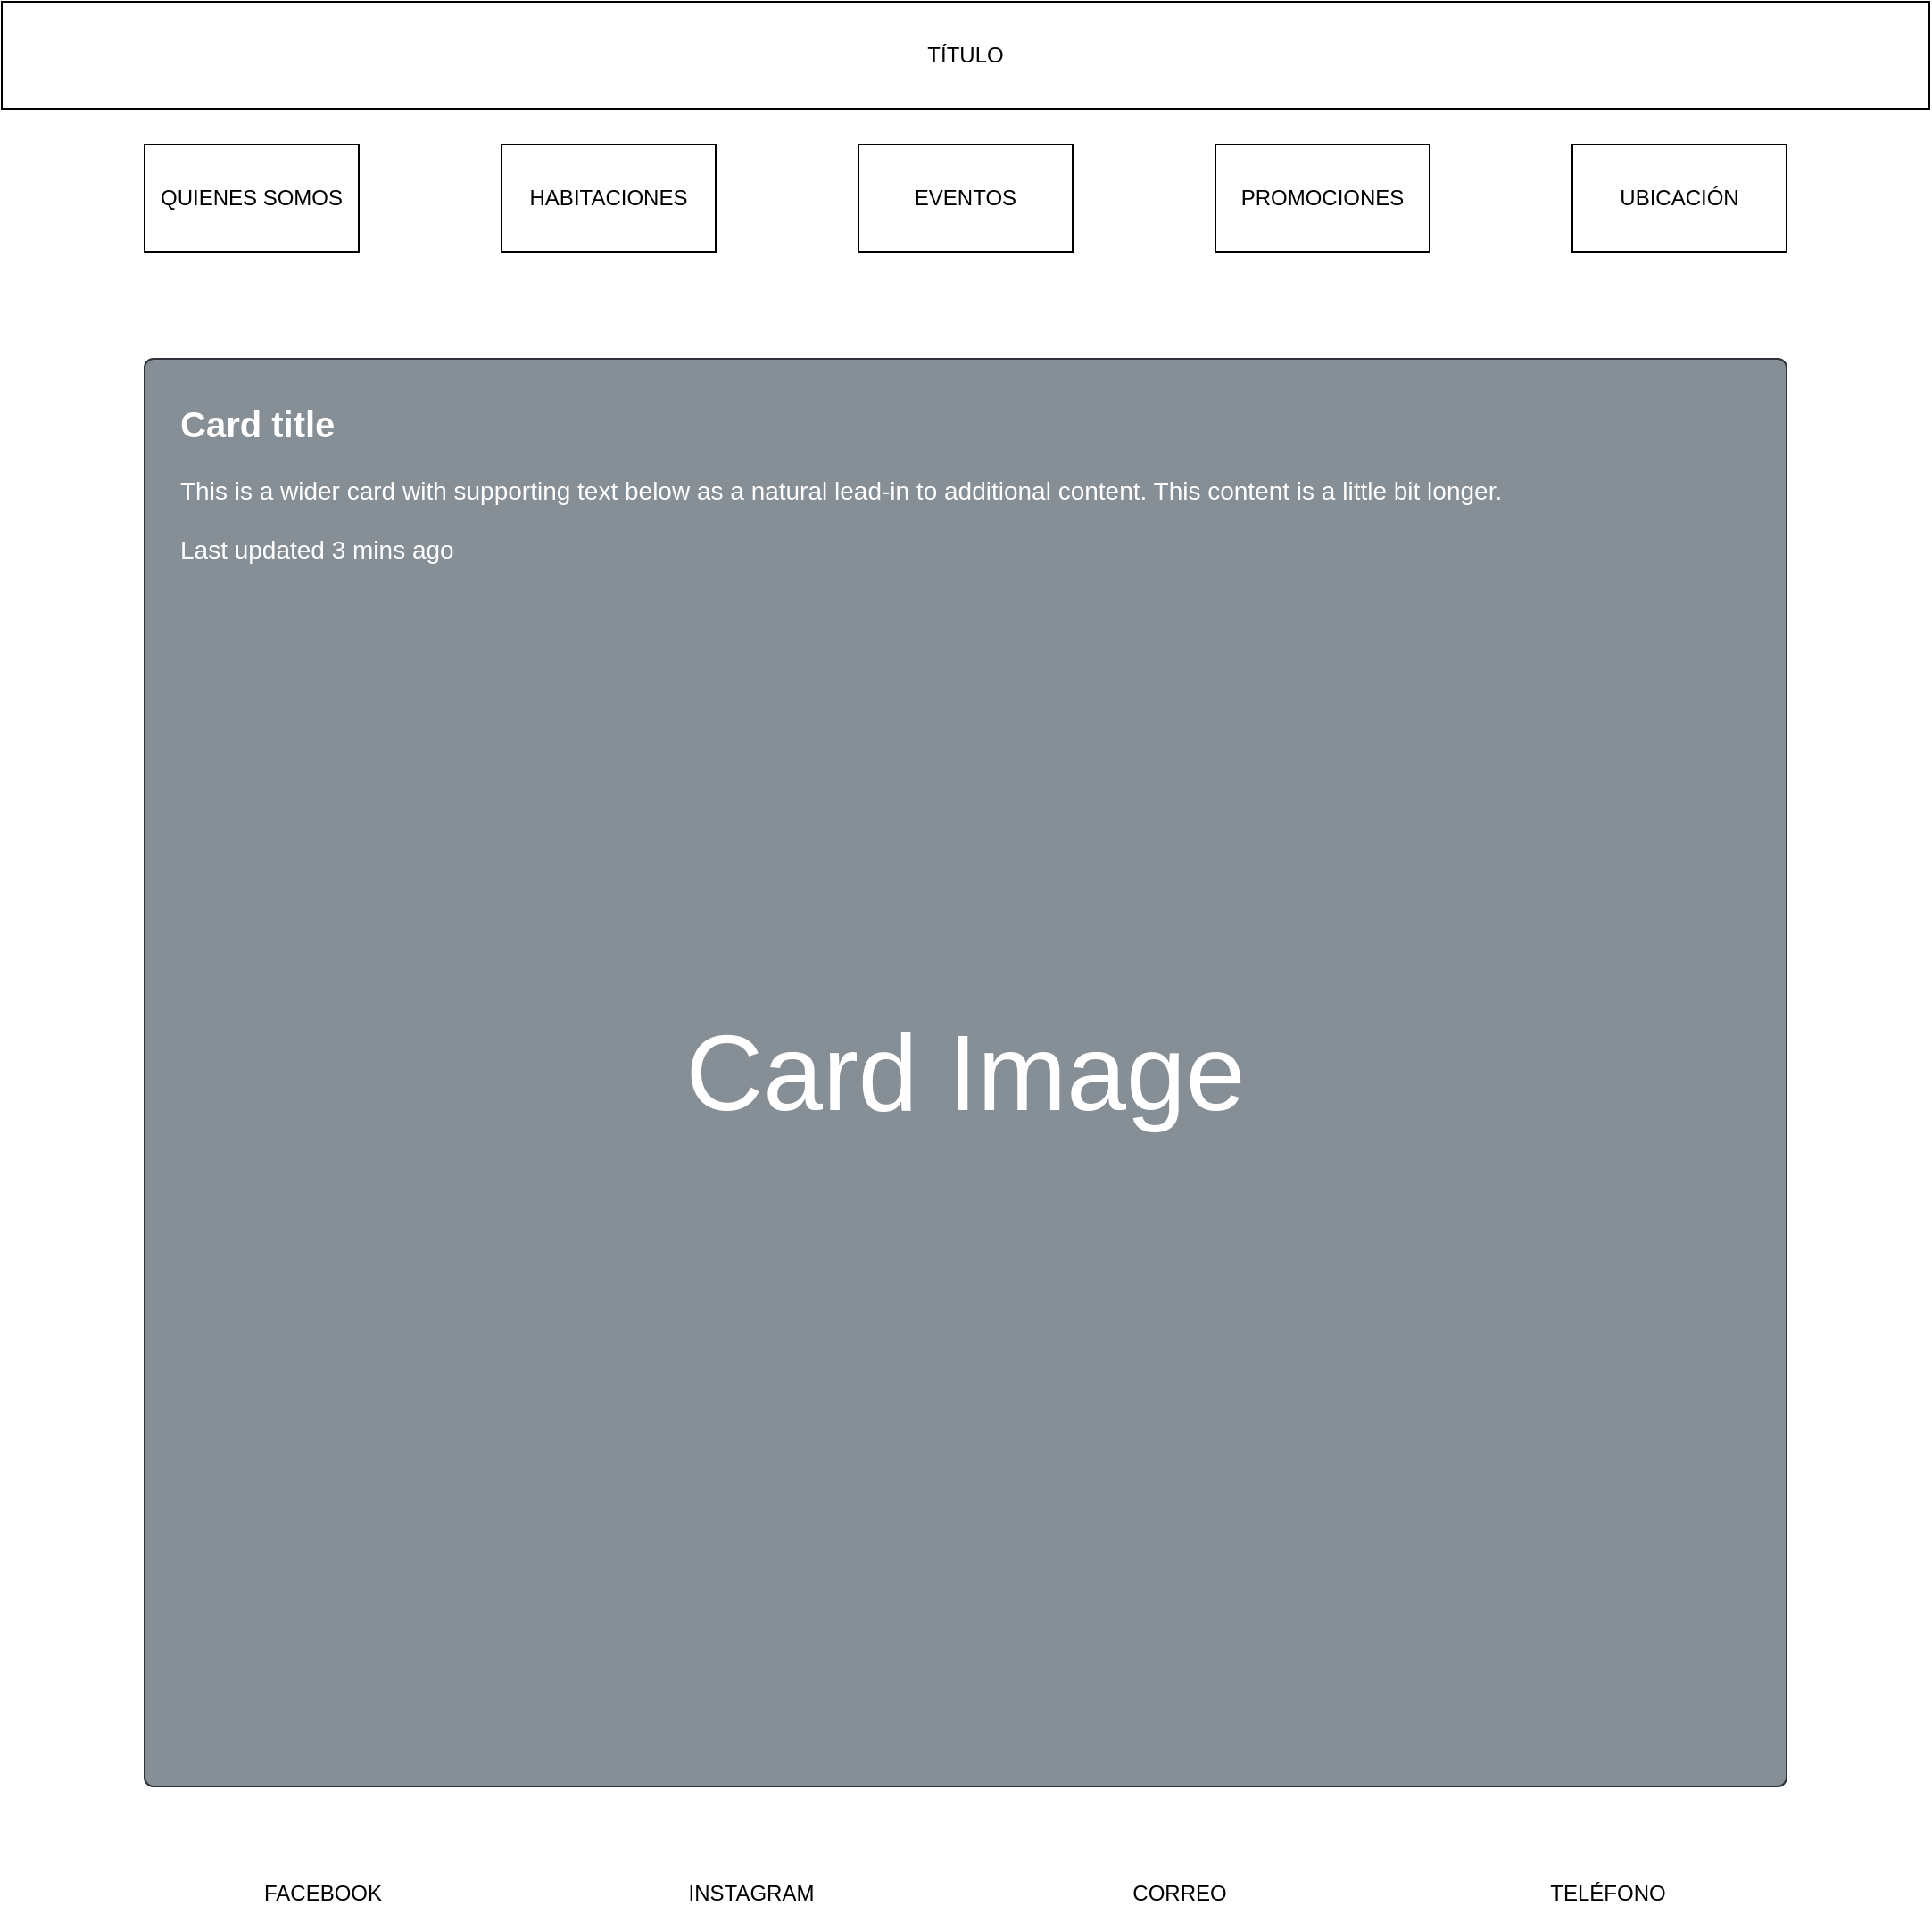 <mxfile version="14.5.1" type="github" pages="5">
  <diagram name="INDEX" id="c9db0220-8083-56f3-ca83-edcdcd058819">
    <mxGraphModel dx="1422" dy="766" grid="1" gridSize="10" guides="1" tooltips="1" connect="1" arrows="0" fold="1" page="1" pageScale="1.5" pageWidth="826" pageHeight="1169" background="#ffffff" math="0" shadow="0">
      <root>
        <mxCell id="0" style=";html=1;" />
        <mxCell id="1" style=";html=1;" parent="0" />
        <mxCell id="bcL_DF850uP_6J2z_odr-8" value="TÍTULO" style="whiteSpace=wrap;html=1;" vertex="1" parent="1">
          <mxGeometry x="80" y="40" width="1080" height="60" as="geometry" />
        </mxCell>
        <mxCell id="bcL_DF850uP_6J2z_odr-9" value="HABITACIONES" style="whiteSpace=wrap;html=1;" vertex="1" parent="1">
          <mxGeometry x="360" y="120" width="120" height="60" as="geometry" />
        </mxCell>
        <mxCell id="bcL_DF850uP_6J2z_odr-10" value="EVENTOS" style="whiteSpace=wrap;html=1;" vertex="1" parent="1">
          <mxGeometry x="560" y="120" width="120" height="60" as="geometry" />
        </mxCell>
        <mxCell id="bcL_DF850uP_6J2z_odr-11" value="QUIENES SOMOS" style="whiteSpace=wrap;html=1;" vertex="1" parent="1">
          <mxGeometry x="160" y="120" width="120" height="60" as="geometry" />
        </mxCell>
        <mxCell id="bcL_DF850uP_6J2z_odr-12" value="UBICACIÓN" style="whiteSpace=wrap;html=1;" vertex="1" parent="1">
          <mxGeometry x="960" y="120" width="120" height="60" as="geometry" />
        </mxCell>
        <mxCell id="bcL_DF850uP_6J2z_odr-13" value="PROMOCIONES" style="whiteSpace=wrap;html=1;" vertex="1" parent="1">
          <mxGeometry x="760" y="120" width="120" height="60" as="geometry" />
        </mxCell>
        <mxCell id="a_5siFib3OdO7E0eQlxP-4" value="Card Image" style="html=1;shadow=0;dashed=0;shape=mxgraph.bootstrap.rrect;rSize=5;strokeColor=#2D3338;html=1;whiteSpace=wrap;fillColor=#868E96;fontColor=#ffffff;verticalAlign=middle;align=center;spacing=20;fontSize=60;" vertex="1" parent="1">
          <mxGeometry x="160" y="240" width="920" height="800" as="geometry" />
        </mxCell>
        <mxCell id="a_5siFib3OdO7E0eQlxP-5" value="&lt;b&gt;&lt;font style=&quot;font-size: 20px&quot;&gt;Card title&lt;/font&gt;&lt;/b&gt;&lt;br&gt;&lt;br&gt;This is a wider card with supporting text below as a natural lead-in to additional content. This content is a little bit longer.&lt;br&gt;&lt;br&gt;Last updated 3 mins ago" style="fillColor=none;strokeColor=none;fontColor=#ffffff;html=1;verticalAlign=top;align=left;spacing=20;fontSize=14;" vertex="1" parent="a_5siFib3OdO7E0eQlxP-4">
          <mxGeometry width="800" height="120" relative="1" as="geometry" />
        </mxCell>
        <mxCell id="a_5siFib3OdO7E0eQlxP-6" value="FACEBOOK" style="text;html=1;strokeColor=none;fillColor=none;align=center;verticalAlign=middle;whiteSpace=wrap;" vertex="1" parent="1">
          <mxGeometry x="160" y="1080" width="200" height="40" as="geometry" />
        </mxCell>
        <mxCell id="a_5siFib3OdO7E0eQlxP-7" value="INSTAGRAM" style="text;html=1;strokeColor=none;fillColor=none;align=center;verticalAlign=middle;whiteSpace=wrap;" vertex="1" parent="1">
          <mxGeometry x="400" y="1080" width="200" height="40" as="geometry" />
        </mxCell>
        <mxCell id="a_5siFib3OdO7E0eQlxP-8" value="CORREO" style="text;html=1;strokeColor=none;fillColor=none;align=center;verticalAlign=middle;whiteSpace=wrap;" vertex="1" parent="1">
          <mxGeometry x="640" y="1080" width="200" height="40" as="geometry" />
        </mxCell>
        <mxCell id="a_5siFib3OdO7E0eQlxP-9" value="TELÉFONO" style="text;html=1;strokeColor=none;fillColor=none;align=center;verticalAlign=middle;whiteSpace=wrap;" vertex="1" parent="1">
          <mxGeometry x="880" y="1080" width="200" height="40" as="geometry" />
        </mxCell>
      </root>
    </mxGraphModel>
  </diagram>
  <diagram name="HABITACIONES" id="OTDEvTmL8tKm7rzvGiMI">
    <mxGraphModel dx="1422" dy="766" grid="1" gridSize="10" guides="1" tooltips="1" connect="1" arrows="0" fold="1" page="1" pageScale="1.5" pageWidth="826" pageHeight="1169" background="#ffffff" math="0" shadow="0">
      <root>
        <mxCell id="JFDQOPYBhCJ7t6XRFKrG-0" style=";html=1;" />
        <mxCell id="JFDQOPYBhCJ7t6XRFKrG-1" style=";html=1;" parent="JFDQOPYBhCJ7t6XRFKrG-0" />
        <mxCell id="JFDQOPYBhCJ7t6XRFKrG-2" value="TÍTULO" style="whiteSpace=wrap;html=1;" vertex="1" parent="JFDQOPYBhCJ7t6XRFKrG-1">
          <mxGeometry x="80" y="40" width="1080" height="60" as="geometry" />
        </mxCell>
        <mxCell id="JFDQOPYBhCJ7t6XRFKrG-3" value="HABITACIONES" style="whiteSpace=wrap;html=1;" vertex="1" parent="JFDQOPYBhCJ7t6XRFKrG-1">
          <mxGeometry x="360" y="120" width="120" height="60" as="geometry" />
        </mxCell>
        <mxCell id="JFDQOPYBhCJ7t6XRFKrG-4" value="EVENTOS" style="whiteSpace=wrap;html=1;" vertex="1" parent="JFDQOPYBhCJ7t6XRFKrG-1">
          <mxGeometry x="560" y="120" width="120" height="60" as="geometry" />
        </mxCell>
        <mxCell id="JFDQOPYBhCJ7t6XRFKrG-5" value="QUIENES SOMOS" style="whiteSpace=wrap;html=1;" vertex="1" parent="JFDQOPYBhCJ7t6XRFKrG-1">
          <mxGeometry x="160" y="120" width="120" height="60" as="geometry" />
        </mxCell>
        <mxCell id="JFDQOPYBhCJ7t6XRFKrG-6" value="UBICACIÓN" style="whiteSpace=wrap;html=1;" vertex="1" parent="JFDQOPYBhCJ7t6XRFKrG-1">
          <mxGeometry x="960" y="120" width="120" height="60" as="geometry" />
        </mxCell>
        <mxCell id="JFDQOPYBhCJ7t6XRFKrG-7" value="PROMOCIONES" style="whiteSpace=wrap;html=1;" vertex="1" parent="JFDQOPYBhCJ7t6XRFKrG-1">
          <mxGeometry x="760" y="120" width="120" height="60" as="geometry" />
        </mxCell>
        <mxCell id="tVJBb3Tbmj1y1-gVVkl1-0" value="&lt;span style=&quot;font-size: 20px&quot;&gt;&lt;b&gt;HABITACIÓN TIPO 1&lt;/b&gt;&lt;/span&gt;&lt;br&gt;&lt;br&gt;CARACTERISTICAS&lt;br&gt;&lt;br&gt;&lt;br&gt;&lt;br&gt;&lt;br&gt;&lt;br&gt;&lt;br&gt;&lt;br&gt;&lt;div style=&quot;text-align: center&quot;&gt;&lt;span&gt;PRECIO.&lt;/span&gt;&lt;/div&gt;" style="html=1;shadow=0;dashed=0;shape=mxgraph.bootstrap.rrect;rSize=5;strokeColor=#DFDFDF;html=1;whiteSpace=wrap;fillColor=#ffffff;fontColor=#000000;verticalAlign=middle;align=left;spacing=70;fontSize=14;spacingLeft=256;labelBorderColor=none;labelPosition=center;verticalLabelPosition=middle;spacingTop=0;" vertex="1" parent="JFDQOPYBhCJ7t6XRFKrG-1">
          <mxGeometry x="160" y="280" width="600" height="240" as="geometry" />
        </mxCell>
        <mxCell id="tVJBb3Tbmj1y1-gVVkl1-1" value="Image" style="html=1;shadow=0;dashed=0;shape=mxgraph.bootstrap.leftButton;rSize=5;perimeter=none;whiteSpace=wrap;fillColor=#868E96;strokeColor=#DFDFDF;fontColor=#DEE2E6;resizeWidth=1;fontSize=18;" vertex="1" parent="tVJBb3Tbmj1y1-gVVkl1-0">
          <mxGeometry width="256" height="240" relative="1" as="geometry" />
        </mxCell>
        <mxCell id="tVJBb3Tbmj1y1-gVVkl1-8" value="&lt;span style=&quot;font-size: 20px&quot;&gt;&lt;b&gt;HABITACIÓN TIPO 2&lt;/b&gt;&lt;/span&gt;&lt;br&gt;&lt;br&gt;CARACTERISTICAS&lt;br&gt;&lt;br&gt;&lt;br&gt;&lt;br&gt;&lt;br&gt;&lt;br&gt;&lt;br&gt;&lt;br&gt;&lt;div style=&quot;text-align: center&quot;&gt;&lt;span&gt;PRECIO.&lt;/span&gt;&lt;/div&gt;" style="html=1;shadow=0;dashed=0;shape=mxgraph.bootstrap.rrect;rSize=5;strokeColor=#DFDFDF;html=1;whiteSpace=wrap;fillColor=#ffffff;fontColor=#000000;verticalAlign=middle;align=left;spacing=70;fontSize=14;spacingLeft=256;labelBorderColor=none;labelPosition=center;verticalLabelPosition=middle;spacingTop=0;" vertex="1" parent="JFDQOPYBhCJ7t6XRFKrG-1">
          <mxGeometry x="160" y="560" width="600" height="240" as="geometry" />
        </mxCell>
        <mxCell id="tVJBb3Tbmj1y1-gVVkl1-9" value="Image" style="html=1;shadow=0;dashed=0;shape=mxgraph.bootstrap.leftButton;rSize=5;perimeter=none;whiteSpace=wrap;fillColor=#868E96;strokeColor=#DFDFDF;fontColor=#DEE2E6;resizeWidth=1;fontSize=18;" vertex="1" parent="tVJBb3Tbmj1y1-gVVkl1-8">
          <mxGeometry width="256" height="240" relative="1" as="geometry" />
        </mxCell>
        <mxCell id="tVJBb3Tbmj1y1-gVVkl1-10" value="&lt;span style=&quot;font-size: 20px&quot;&gt;&lt;b&gt;HABITACIÓN TIPO 3&lt;/b&gt;&lt;/span&gt;&lt;br&gt;&lt;br&gt;CARACTERISTICAS&lt;br&gt;&lt;br&gt;&lt;br&gt;&lt;br&gt;&lt;br&gt;&lt;br&gt;&lt;br&gt;&lt;br&gt;&lt;div style=&quot;text-align: center&quot;&gt;&lt;span&gt;PRECIO.&lt;/span&gt;&lt;/div&gt;" style="html=1;shadow=0;dashed=0;shape=mxgraph.bootstrap.rrect;rSize=5;strokeColor=#DFDFDF;html=1;whiteSpace=wrap;fillColor=#ffffff;fontColor=#000000;verticalAlign=middle;align=left;spacing=70;fontSize=14;spacingLeft=256;labelBorderColor=none;labelPosition=center;verticalLabelPosition=middle;spacingTop=0;" vertex="1" parent="JFDQOPYBhCJ7t6XRFKrG-1">
          <mxGeometry x="160" y="840" width="600" height="240" as="geometry" />
        </mxCell>
        <mxCell id="tVJBb3Tbmj1y1-gVVkl1-11" value="Image" style="html=1;shadow=0;dashed=0;shape=mxgraph.bootstrap.leftButton;rSize=5;perimeter=none;whiteSpace=wrap;fillColor=#868E96;strokeColor=#DFDFDF;fontColor=#DEE2E6;resizeWidth=1;fontSize=18;" vertex="1" parent="tVJBb3Tbmj1y1-gVVkl1-10">
          <mxGeometry width="256" height="240" relative="1" as="geometry" />
        </mxCell>
        <mxCell id="tVJBb3Tbmj1y1-gVVkl1-12" value="&lt;span style=&quot;font-size: 20px&quot;&gt;&lt;b&gt;HABITACIÓN TIPO 4&lt;/b&gt;&lt;/span&gt;&lt;br&gt;&lt;br&gt;CARACTERISTICAS&lt;br&gt;&lt;br&gt;&lt;br&gt;&lt;br&gt;&lt;br&gt;&lt;br&gt;&lt;br&gt;&lt;br&gt;&lt;div style=&quot;text-align: center&quot;&gt;&lt;span&gt;PRECIO.&lt;/span&gt;&lt;/div&gt;" style="html=1;shadow=0;dashed=0;shape=mxgraph.bootstrap.rrect;rSize=5;strokeColor=#DFDFDF;html=1;whiteSpace=wrap;fillColor=#ffffff;fontColor=#000000;verticalAlign=middle;align=left;spacing=70;fontSize=14;spacingLeft=256;labelBorderColor=none;labelPosition=center;verticalLabelPosition=middle;spacingTop=0;" vertex="1" parent="JFDQOPYBhCJ7t6XRFKrG-1">
          <mxGeometry x="160" y="1120" width="600" height="240" as="geometry" />
        </mxCell>
        <mxCell id="tVJBb3Tbmj1y1-gVVkl1-13" value="Image" style="html=1;shadow=0;dashed=0;shape=mxgraph.bootstrap.leftButton;rSize=5;perimeter=none;whiteSpace=wrap;fillColor=#868E96;strokeColor=#DFDFDF;fontColor=#DEE2E6;resizeWidth=1;fontSize=18;" vertex="1" parent="tVJBb3Tbmj1y1-gVVkl1-12">
          <mxGeometry width="256" height="240" relative="1" as="geometry" />
        </mxCell>
      </root>
    </mxGraphModel>
  </diagram>
  <diagram name="EVENTOS" id="KKp5Q_9w9gP7UIlRZbHc">
    <mxGraphModel dx="1422" dy="766" grid="1" gridSize="10" guides="1" tooltips="1" connect="1" arrows="0" fold="1" page="1" pageScale="1.5" pageWidth="826" pageHeight="1169" background="#ffffff" math="0" shadow="0">
      <root>
        <mxCell id="4Qz581KqocCkkXFibosz-0" style=";html=1;" />
        <mxCell id="4Qz581KqocCkkXFibosz-1" style=";html=1;" parent="4Qz581KqocCkkXFibosz-0" />
        <mxCell id="4Qz581KqocCkkXFibosz-2" value="TÍTULO" style="whiteSpace=wrap;html=1;" vertex="1" parent="4Qz581KqocCkkXFibosz-1">
          <mxGeometry x="80" y="40" width="1080" height="60" as="geometry" />
        </mxCell>
        <mxCell id="4Qz581KqocCkkXFibosz-3" value="HABITACIONES" style="whiteSpace=wrap;html=1;" vertex="1" parent="4Qz581KqocCkkXFibosz-1">
          <mxGeometry x="360" y="120" width="120" height="60" as="geometry" />
        </mxCell>
        <mxCell id="4Qz581KqocCkkXFibosz-4" value="EVENTOS" style="whiteSpace=wrap;html=1;" vertex="1" parent="4Qz581KqocCkkXFibosz-1">
          <mxGeometry x="560" y="120" width="120" height="60" as="geometry" />
        </mxCell>
        <mxCell id="4Qz581KqocCkkXFibosz-5" value="QUIENES SOMOS" style="whiteSpace=wrap;html=1;" vertex="1" parent="4Qz581KqocCkkXFibosz-1">
          <mxGeometry x="160" y="120" width="120" height="60" as="geometry" />
        </mxCell>
        <mxCell id="4Qz581KqocCkkXFibosz-6" value="UBICACIÓN" style="whiteSpace=wrap;html=1;" vertex="1" parent="4Qz581KqocCkkXFibosz-1">
          <mxGeometry x="960" y="120" width="120" height="60" as="geometry" />
        </mxCell>
        <mxCell id="4Qz581KqocCkkXFibosz-7" value="PROMOCIONES" style="whiteSpace=wrap;html=1;" vertex="1" parent="4Qz581KqocCkkXFibosz-1">
          <mxGeometry x="760" y="120" width="120" height="60" as="geometry" />
        </mxCell>
        <mxCell id="4Qz581KqocCkkXFibosz-17" value="&lt;font style=&quot;font-size: 20px&quot;&gt;EVENTO 1&lt;/font&gt;" style="html=1;shadow=0;dashed=0;shape=mxgraph.bootstrap.rrect;rSize=5;strokeColor=#DFDFDF;html=1;whiteSpace=wrap;fillColor=#ffffff;fontColor=#000000;verticalAlign=top;align=center;spacing=20;fontSize=14;" vertex="1" parent="4Qz581KqocCkkXFibosz-1">
          <mxGeometry x="160" y="240" width="360" height="360" as="geometry" />
        </mxCell>
        <mxCell id="4Qz581KqocCkkXFibosz-18" value="Image cap" style="html=1;shadow=0;dashed=0;shape=mxgraph.bootstrap.topButton;rSize=5;perimeter=none;whiteSpace=wrap;fillColor=#868E96;strokeColor=#DFDFDF;fontColor=#DEE2E6;resizeWidth=1;fontSize=18;" vertex="1" parent="4Qz581KqocCkkXFibosz-17">
          <mxGeometry width="360" height="280" relative="1" as="geometry">
            <mxPoint y="80" as="offset" />
          </mxGeometry>
        </mxCell>
        <mxCell id="4Qz581KqocCkkXFibosz-20" value="DESCRIPCIÓN EVENTO 1" style="text;html=1;strokeColor=none;fillColor=none;align=center;verticalAlign=middle;whiteSpace=wrap;rounded=0;" vertex="1" parent="4Qz581KqocCkkXFibosz-1">
          <mxGeometry x="560" y="320" width="520" height="280" as="geometry" />
        </mxCell>
        <mxCell id="4Qz581KqocCkkXFibosz-21" value="&lt;font style=&quot;font-size: 20px&quot;&gt;EVENTO 2&lt;/font&gt;" style="html=1;shadow=0;dashed=0;shape=mxgraph.bootstrap.rrect;rSize=5;strokeColor=#DFDFDF;html=1;whiteSpace=wrap;fillColor=#ffffff;fontColor=#000000;verticalAlign=top;align=center;spacing=20;fontSize=14;" vertex="1" parent="4Qz581KqocCkkXFibosz-1">
          <mxGeometry x="160" y="640" width="360" height="360" as="geometry" />
        </mxCell>
        <mxCell id="4Qz581KqocCkkXFibosz-22" value="Image cap" style="html=1;shadow=0;dashed=0;shape=mxgraph.bootstrap.topButton;rSize=5;perimeter=none;whiteSpace=wrap;fillColor=#868E96;strokeColor=#DFDFDF;fontColor=#DEE2E6;resizeWidth=1;fontSize=18;" vertex="1" parent="4Qz581KqocCkkXFibosz-21">
          <mxGeometry width="360" height="280" relative="1" as="geometry">
            <mxPoint y="80" as="offset" />
          </mxGeometry>
        </mxCell>
        <mxCell id="4Qz581KqocCkkXFibosz-23" value="DESCRIPCIÓN EVENTO 2" style="text;html=1;strokeColor=none;fillColor=none;align=center;verticalAlign=middle;whiteSpace=wrap;rounded=0;" vertex="1" parent="4Qz581KqocCkkXFibosz-1">
          <mxGeometry x="560" y="720" width="520" height="280" as="geometry" />
        </mxCell>
        <mxCell id="4Qz581KqocCkkXFibosz-24" value="&lt;font style=&quot;font-size: 20px&quot;&gt;EVENTO 3&lt;/font&gt;" style="html=1;shadow=0;dashed=0;shape=mxgraph.bootstrap.rrect;rSize=5;strokeColor=#DFDFDF;html=1;whiteSpace=wrap;fillColor=#ffffff;fontColor=#000000;verticalAlign=top;align=center;spacing=20;fontSize=14;" vertex="1" parent="4Qz581KqocCkkXFibosz-1">
          <mxGeometry x="160" y="1040" width="360" height="360" as="geometry" />
        </mxCell>
        <mxCell id="4Qz581KqocCkkXFibosz-25" value="Image cap" style="html=1;shadow=0;dashed=0;shape=mxgraph.bootstrap.topButton;rSize=5;perimeter=none;whiteSpace=wrap;fillColor=#868E96;strokeColor=#DFDFDF;fontColor=#DEE2E6;resizeWidth=1;fontSize=18;" vertex="1" parent="4Qz581KqocCkkXFibosz-24">
          <mxGeometry width="360" height="280" relative="1" as="geometry">
            <mxPoint y="80" as="offset" />
          </mxGeometry>
        </mxCell>
        <mxCell id="4Qz581KqocCkkXFibosz-26" value="DESCRIPCIÓN EVENTO 3" style="text;html=1;strokeColor=none;fillColor=none;align=center;verticalAlign=middle;whiteSpace=wrap;rounded=0;" vertex="1" parent="4Qz581KqocCkkXFibosz-1">
          <mxGeometry x="560" y="1120" width="520" height="280" as="geometry" />
        </mxCell>
      </root>
    </mxGraphModel>
  </diagram>
  <diagram name="PROMOCIONES" id="H8tqrq-uZ-xDxWELn3Ps">
    <mxGraphModel dx="1422" dy="766" grid="1" gridSize="10" guides="1" tooltips="1" connect="1" arrows="0" fold="1" page="1" pageScale="1.5" pageWidth="826" pageHeight="1169" background="#ffffff" math="0" shadow="0">
      <root>
        <mxCell id="L-1DOMLpRsdWXZaLI6Wz-0" style=";html=1;" />
        <mxCell id="L-1DOMLpRsdWXZaLI6Wz-1" style=";html=1;" parent="L-1DOMLpRsdWXZaLI6Wz-0" />
        <mxCell id="L-1DOMLpRsdWXZaLI6Wz-2" value="TÍTULO" style="whiteSpace=wrap;html=1;" vertex="1" parent="L-1DOMLpRsdWXZaLI6Wz-1">
          <mxGeometry x="80" y="40" width="1080" height="60" as="geometry" />
        </mxCell>
        <mxCell id="L-1DOMLpRsdWXZaLI6Wz-3" value="HABITACIONES" style="whiteSpace=wrap;html=1;" vertex="1" parent="L-1DOMLpRsdWXZaLI6Wz-1">
          <mxGeometry x="360" y="120" width="120" height="60" as="geometry" />
        </mxCell>
        <mxCell id="L-1DOMLpRsdWXZaLI6Wz-4" value="EVENTOS" style="whiteSpace=wrap;html=1;" vertex="1" parent="L-1DOMLpRsdWXZaLI6Wz-1">
          <mxGeometry x="560" y="120" width="120" height="60" as="geometry" />
        </mxCell>
        <mxCell id="L-1DOMLpRsdWXZaLI6Wz-5" value="QUIENES SOMOS" style="whiteSpace=wrap;html=1;" vertex="1" parent="L-1DOMLpRsdWXZaLI6Wz-1">
          <mxGeometry x="160" y="120" width="120" height="60" as="geometry" />
        </mxCell>
        <mxCell id="L-1DOMLpRsdWXZaLI6Wz-6" value="UBICACIÓN" style="whiteSpace=wrap;html=1;" vertex="1" parent="L-1DOMLpRsdWXZaLI6Wz-1">
          <mxGeometry x="960" y="120" width="120" height="60" as="geometry" />
        </mxCell>
        <mxCell id="L-1DOMLpRsdWXZaLI6Wz-7" value="PROMOCIONES" style="whiteSpace=wrap;html=1;" vertex="1" parent="L-1DOMLpRsdWXZaLI6Wz-1">
          <mxGeometry x="760" y="120" width="120" height="60" as="geometry" />
        </mxCell>
        <mxCell id="Dis5exoiwfE300bzh6OR-3" value="&lt;font style=&quot;font-size: 20px&quot;&gt;PROMOCIÓN 2&lt;/font&gt;" style="html=1;shadow=0;dashed=0;shape=mxgraph.bootstrap.rrect;rSize=5;strokeColor=#DFDFDF;html=1;whiteSpace=wrap;fillColor=#ffffff;fontColor=#000000;verticalAlign=top;align=center;spacing=20;fontSize=14;" vertex="1" parent="L-1DOMLpRsdWXZaLI6Wz-1">
          <mxGeometry x="160" y="680" width="360" height="360" as="geometry" />
        </mxCell>
        <mxCell id="Dis5exoiwfE300bzh6OR-4" value="Image cap" style="html=1;shadow=0;dashed=0;shape=mxgraph.bootstrap.topButton;rSize=5;perimeter=none;whiteSpace=wrap;fillColor=#868E96;strokeColor=#DFDFDF;fontColor=#DEE2E6;resizeWidth=1;fontSize=18;" vertex="1" parent="Dis5exoiwfE300bzh6OR-3">
          <mxGeometry width="360" height="280" relative="1" as="geometry">
            <mxPoint y="80" as="offset" />
          </mxGeometry>
        </mxCell>
        <mxCell id="Dis5exoiwfE300bzh6OR-5" value="DESCRIPCIÓN PROMOCIÓN 2" style="text;html=1;strokeColor=none;fillColor=none;align=center;verticalAlign=middle;whiteSpace=wrap;rounded=0;" vertex="1" parent="L-1DOMLpRsdWXZaLI6Wz-1">
          <mxGeometry x="560" y="760" width="520" height="280" as="geometry" />
        </mxCell>
        <mxCell id="Dis5exoiwfE300bzh6OR-6" value="&lt;font style=&quot;font-size: 20px&quot;&gt;PROMOCIÓN 1&lt;/font&gt;" style="html=1;shadow=0;dashed=0;shape=mxgraph.bootstrap.rrect;rSize=5;strokeColor=#DFDFDF;html=1;whiteSpace=wrap;fillColor=#ffffff;fontColor=#000000;verticalAlign=top;align=center;spacing=20;fontSize=14;" vertex="1" parent="L-1DOMLpRsdWXZaLI6Wz-1">
          <mxGeometry x="160" y="240" width="360" height="360" as="geometry" />
        </mxCell>
        <mxCell id="Dis5exoiwfE300bzh6OR-7" value="Image cap" style="html=1;shadow=0;dashed=0;shape=mxgraph.bootstrap.topButton;rSize=5;perimeter=none;whiteSpace=wrap;fillColor=#868E96;strokeColor=#DFDFDF;fontColor=#DEE2E6;resizeWidth=1;fontSize=18;" vertex="1" parent="Dis5exoiwfE300bzh6OR-6">
          <mxGeometry width="360" height="280" relative="1" as="geometry">
            <mxPoint y="80" as="offset" />
          </mxGeometry>
        </mxCell>
        <mxCell id="Dis5exoiwfE300bzh6OR-8" value="DESCRIPCIÓN PROMOCIÓN 1" style="text;html=1;strokeColor=none;fillColor=none;align=center;verticalAlign=middle;whiteSpace=wrap;rounded=0;" vertex="1" parent="L-1DOMLpRsdWXZaLI6Wz-1">
          <mxGeometry x="560" y="320" width="520" height="280" as="geometry" />
        </mxCell>
      </root>
    </mxGraphModel>
  </diagram>
  <diagram name="UBICACIÓN" id="OQ4LG67sZhwdunC-QVDc">
    <mxGraphModel dx="1422" dy="766" grid="1" gridSize="10" guides="1" tooltips="1" connect="1" arrows="0" fold="1" page="1" pageScale="1.5" pageWidth="826" pageHeight="1169" background="#ffffff" math="0" shadow="0">
      <root>
        <mxCell id="ONjQz8C_vN1m_WBeJLx8-0" style=";html=1;" />
        <mxCell id="ONjQz8C_vN1m_WBeJLx8-1" style=";html=1;" parent="ONjQz8C_vN1m_WBeJLx8-0" />
        <mxCell id="ONjQz8C_vN1m_WBeJLx8-2" value="TÍTULO" style="whiteSpace=wrap;html=1;" vertex="1" parent="ONjQz8C_vN1m_WBeJLx8-1">
          <mxGeometry x="80" y="40" width="1080" height="60" as="geometry" />
        </mxCell>
        <mxCell id="ONjQz8C_vN1m_WBeJLx8-3" value="HABITACIONES" style="whiteSpace=wrap;html=1;" vertex="1" parent="ONjQz8C_vN1m_WBeJLx8-1">
          <mxGeometry x="360" y="120" width="120" height="60" as="geometry" />
        </mxCell>
        <mxCell id="ONjQz8C_vN1m_WBeJLx8-4" value="EVENTOS" style="whiteSpace=wrap;html=1;" vertex="1" parent="ONjQz8C_vN1m_WBeJLx8-1">
          <mxGeometry x="560" y="120" width="120" height="60" as="geometry" />
        </mxCell>
        <mxCell id="ONjQz8C_vN1m_WBeJLx8-5" value="QUIENES SOMOS" style="whiteSpace=wrap;html=1;" vertex="1" parent="ONjQz8C_vN1m_WBeJLx8-1">
          <mxGeometry x="160" y="120" width="120" height="60" as="geometry" />
        </mxCell>
        <mxCell id="ONjQz8C_vN1m_WBeJLx8-6" value="UBICACIÓN" style="whiteSpace=wrap;html=1;" vertex="1" parent="ONjQz8C_vN1m_WBeJLx8-1">
          <mxGeometry x="960" y="120" width="120" height="60" as="geometry" />
        </mxCell>
        <mxCell id="ONjQz8C_vN1m_WBeJLx8-7" value="PROMOCIONES" style="whiteSpace=wrap;html=1;" vertex="1" parent="ONjQz8C_vN1m_WBeJLx8-1">
          <mxGeometry x="760" y="120" width="120" height="60" as="geometry" />
        </mxCell>
        <mxCell id="ONjQz8C_vN1m_WBeJLx8-8" value="&lt;font style=&quot;font-size: 27px&quot;&gt;IMAGEN UBICACIÓN&lt;/font&gt;" style="rounded=0;whiteSpace=wrap;html=1;align=center;labelBackgroundColor=none;fillColor=#CCCCCC;" vertex="1" parent="ONjQz8C_vN1m_WBeJLx8-1">
          <mxGeometry x="160" y="280" width="920" height="720" as="geometry" />
        </mxCell>
      </root>
    </mxGraphModel>
  </diagram>
</mxfile>
